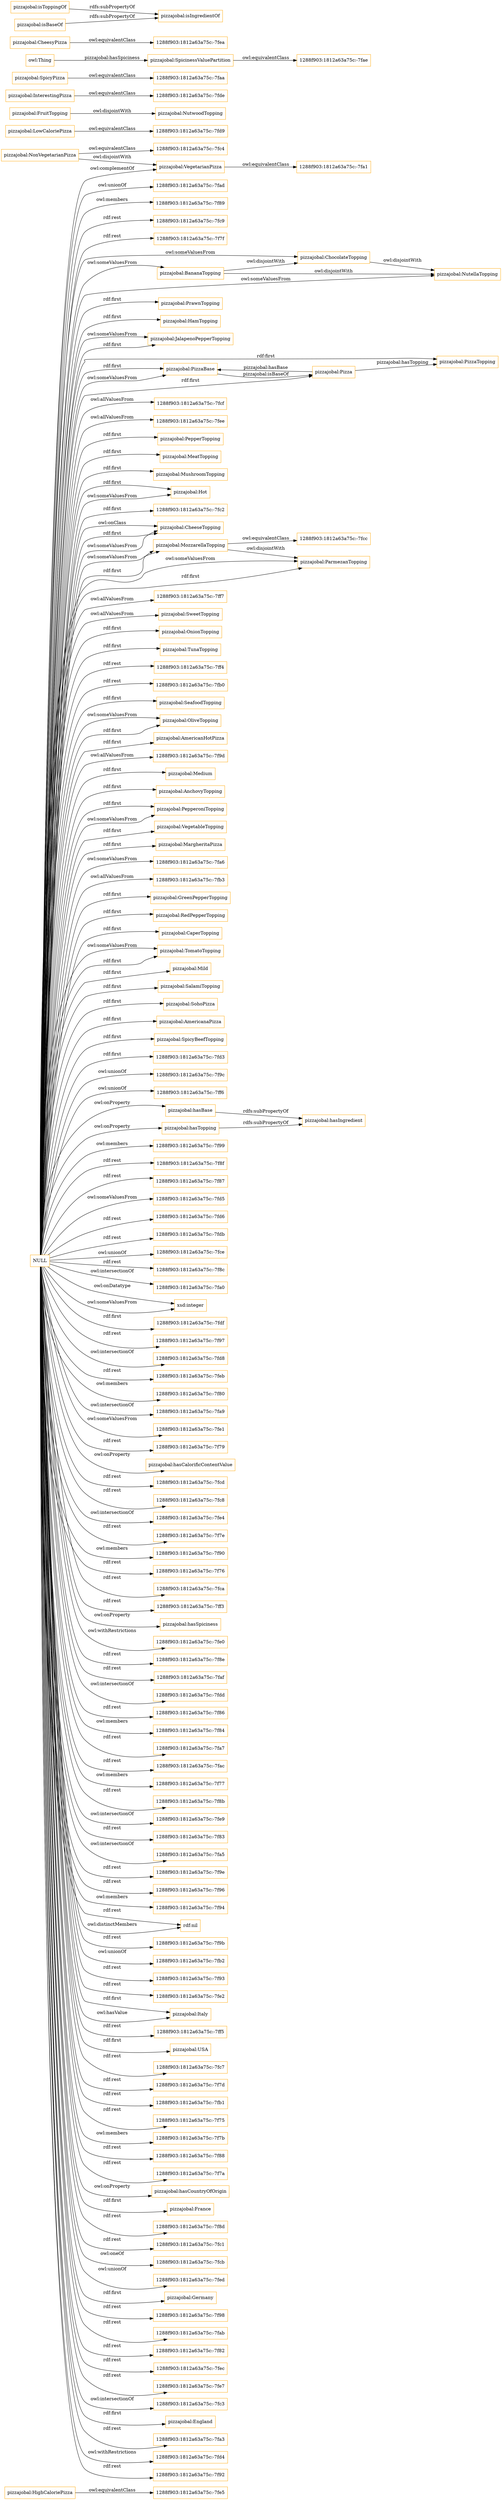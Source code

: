 digraph ar2dtool_diagram { 
rankdir=LR;
size="1501"
node [shape = rectangle, color="orange"]; "pizzajobal:HighCaloriePizza" "pizzajobal:ChocolateTopping" "pizzajobal:PrawnTopping" "pizzajobal:HamTopping" "pizzajobal:JalapenoPepperTopping" "pizzajobal:PizzaBase" "1288f903:1812a63a75c:-7fcf" "1288f903:1812a63a75c:-7fee" "1288f903:1812a63a75c:-7fd9" "pizzajobal:PepperTopping" "pizzajobal:Pizza" "pizzajobal:MeatTopping" "pizzajobal:MushroomTopping" "pizzajobal:LowCaloriePizza" "pizzajobal:FruitTopping" "pizzajobal:PizzaTopping" "pizzajobal:Hot" "1288f903:1812a63a75c:-7fc2" "1288f903:1812a63a75c:-7fe5" "pizzajobal:CheeseTopping" "pizzajobal:ParmezanTopping" "1288f903:1812a63a75c:-7ff7" "1288f903:1812a63a75c:-7fde" "pizzajobal:SweetTopping" "1288f903:1812a63a75c:-7faa" "pizzajobal:MozzarellaTopping" "pizzajobal:OnionTopping" "pizzajobal:SpicinessValuePartition" "pizzajobal:TunaTopping" "pizzajobal:CheesyPizza" "pizzajobal:VegetarianPizza" "pizzajobal:BananaTopping" "pizzajobal:SeafoodTopping" "pizzajobal:OliveTopping" "pizzajobal:AmericanHotPizza" "1288f903:1812a63a75c:-7f9d" "pizzajobal:Medium" "pizzajobal:AnchovyTopping" "1288f903:1812a63a75c:-7fcc" "pizzajobal:NutwoodTopping" "pizzajobal:NutellaTopping" "pizzajobal:PepperoniTopping" "1288f903:1812a63a75c:-7fa1" "pizzajobal:VegetableTopping" "pizzajobal:MargheritaPizza" "1288f903:1812a63a75c:-7fa6" "1288f903:1812a63a75c:-7fb3" "pizzajobal:GreenPepperTopping" "pizzajobal:RedPepperTopping" "pizzajobal:CaperTopping" "pizzajobal:SpicyPizza" "1288f903:1812a63a75c:-7fae" "pizzajobal:TomatoTopping" "pizzajobal:Mild" "pizzajobal:InterestingPizza" "1288f903:1812a63a75c:-7fea" "pizzajobal:SalamiTopping" "1288f903:1812a63a75c:-7fc4" "pizzajobal:NonVegetarianPizza" "pizzajobal:SohoPizza" "pizzajobal:AmericanaPizza" "pizzajobal:SpicyBeefTopping" ; /*classes style*/
	"NULL" -> "pizzajobal:PizzaBase" [ label = "rdf:first" ];
	"NULL" -> "1288f903:1812a63a75c:-7fd3" [ label = "rdf:first" ];
	"NULL" -> "1288f903:1812a63a75c:-7f9c" [ label = "owl:unionOf" ];
	"NULL" -> "1288f903:1812a63a75c:-7ff6" [ label = "owl:unionOf" ];
	"NULL" -> "pizzajobal:hasTopping" [ label = "owl:onProperty" ];
	"NULL" -> "1288f903:1812a63a75c:-7f99" [ label = "owl:members" ];
	"NULL" -> "1288f903:1812a63a75c:-7fcf" [ label = "owl:allValuesFrom" ];
	"NULL" -> "pizzajobal:hasBase" [ label = "owl:onProperty" ];
	"NULL" -> "1288f903:1812a63a75c:-7f8f" [ label = "rdf:rest" ];
	"NULL" -> "1288f903:1812a63a75c:-7f87" [ label = "rdf:rest" ];
	"NULL" -> "1288f903:1812a63a75c:-7fd5" [ label = "owl:someValuesFrom" ];
	"NULL" -> "pizzajobal:OnionTopping" [ label = "rdf:first" ];
	"NULL" -> "1288f903:1812a63a75c:-7fd6" [ label = "rdf:rest" ];
	"NULL" -> "1288f903:1812a63a75c:-7fdb" [ label = "rdf:rest" ];
	"NULL" -> "pizzajobal:AmericanaPizza" [ label = "rdf:first" ];
	"NULL" -> "1288f903:1812a63a75c:-7fce" [ label = "owl:unionOf" ];
	"NULL" -> "1288f903:1812a63a75c:-7f8c" [ label = "rdf:rest" ];
	"NULL" -> "pizzajobal:ParmezanTopping" [ label = "owl:someValuesFrom" ];
	"NULL" -> "1288f903:1812a63a75c:-7fa0" [ label = "owl:intersectionOf" ];
	"NULL" -> "xsd:integer" [ label = "owl:onDatatype" ];
	"NULL" -> "pizzajobal:PizzaBase" [ label = "owl:someValuesFrom" ];
	"NULL" -> "pizzajobal:TomatoTopping" [ label = "owl:someValuesFrom" ];
	"NULL" -> "1288f903:1812a63a75c:-7fdf" [ label = "rdf:first" ];
	"NULL" -> "pizzajobal:VegetarianPizza" [ label = "owl:complementOf" ];
	"NULL" -> "pizzajobal:AmericanHotPizza" [ label = "rdf:first" ];
	"NULL" -> "1288f903:1812a63a75c:-7f97" [ label = "rdf:rest" ];
	"NULL" -> "1288f903:1812a63a75c:-7fd8" [ label = "owl:intersectionOf" ];
	"NULL" -> "1288f903:1812a63a75c:-7feb" [ label = "rdf:rest" ];
	"NULL" -> "pizzajobal:OliveTopping" [ label = "owl:someValuesFrom" ];
	"NULL" -> "pizzajobal:BananaTopping" [ label = "owl:someValuesFrom" ];
	"NULL" -> "1288f903:1812a63a75c:-7f80" [ label = "owl:members" ];
	"NULL" -> "pizzajobal:PepperoniTopping" [ label = "rdf:first" ];
	"NULL" -> "pizzajobal:MeatTopping" [ label = "rdf:first" ];
	"NULL" -> "pizzajobal:MargheritaPizza" [ label = "rdf:first" ];
	"NULL" -> "1288f903:1812a63a75c:-7fa9" [ label = "owl:intersectionOf" ];
	"NULL" -> "pizzajobal:PrawnTopping" [ label = "rdf:first" ];
	"NULL" -> "1288f903:1812a63a75c:-7ff7" [ label = "owl:allValuesFrom" ];
	"NULL" -> "1288f903:1812a63a75c:-7fe1" [ label = "owl:someValuesFrom" ];
	"NULL" -> "1288f903:1812a63a75c:-7f79" [ label = "rdf:rest" ];
	"NULL" -> "pizzajobal:Hot" [ label = "rdf:first" ];
	"NULL" -> "pizzajobal:hasCalorificContentValue" [ label = "owl:onProperty" ];
	"NULL" -> "pizzajobal:JalapenoPepperTopping" [ label = "owl:someValuesFrom" ];
	"NULL" -> "1288f903:1812a63a75c:-7fcd" [ label = "rdf:rest" ];
	"NULL" -> "1288f903:1812a63a75c:-7fc8" [ label = "rdf:rest" ];
	"NULL" -> "1288f903:1812a63a75c:-7fe4" [ label = "owl:intersectionOf" ];
	"NULL" -> "1288f903:1812a63a75c:-7f7e" [ label = "rdf:rest" ];
	"NULL" -> "1288f903:1812a63a75c:-7f90" [ label = "owl:members" ];
	"NULL" -> "1288f903:1812a63a75c:-7f76" [ label = "rdf:rest" ];
	"NULL" -> "pizzajobal:Hot" [ label = "owl:someValuesFrom" ];
	"NULL" -> "1288f903:1812a63a75c:-7fca" [ label = "rdf:rest" ];
	"NULL" -> "pizzajobal:VegetableTopping" [ label = "rdf:first" ];
	"NULL" -> "1288f903:1812a63a75c:-7ff3" [ label = "rdf:rest" ];
	"NULL" -> "pizzajobal:hasSpiciness" [ label = "owl:onProperty" ];
	"NULL" -> "1288f903:1812a63a75c:-7fe0" [ label = "owl:withRestrictions" ];
	"NULL" -> "pizzajobal:Medium" [ label = "rdf:first" ];
	"NULL" -> "pizzajobal:PizzaTopping" [ label = "rdf:first" ];
	"NULL" -> "pizzajobal:SeafoodTopping" [ label = "rdf:first" ];
	"NULL" -> "pizzajobal:GreenPepperTopping" [ label = "rdf:first" ];
	"NULL" -> "pizzajobal:NutellaTopping" [ label = "owl:someValuesFrom" ];
	"NULL" -> "pizzajobal:CheeseTopping" [ label = "owl:onClass" ];
	"NULL" -> "1288f903:1812a63a75c:-7f8e" [ label = "rdf:rest" ];
	"NULL" -> "1288f903:1812a63a75c:-7faf" [ label = "rdf:rest" ];
	"NULL" -> "1288f903:1812a63a75c:-7fa6" [ label = "owl:someValuesFrom" ];
	"NULL" -> "1288f903:1812a63a75c:-7fdd" [ label = "owl:intersectionOf" ];
	"NULL" -> "1288f903:1812a63a75c:-7f86" [ label = "rdf:rest" ];
	"NULL" -> "pizzajobal:Pizza" [ label = "rdf:first" ];
	"NULL" -> "pizzajobal:CheeseTopping" [ label = "rdf:first" ];
	"NULL" -> "1288f903:1812a63a75c:-7f84" [ label = "owl:members" ];
	"NULL" -> "pizzajobal:TomatoTopping" [ label = "rdf:first" ];
	"NULL" -> "pizzajobal:RedPepperTopping" [ label = "rdf:first" ];
	"NULL" -> "1288f903:1812a63a75c:-7fa7" [ label = "rdf:rest" ];
	"NULL" -> "1288f903:1812a63a75c:-7fac" [ label = "rdf:rest" ];
	"NULL" -> "1288f903:1812a63a75c:-7f77" [ label = "owl:members" ];
	"NULL" -> "1288f903:1812a63a75c:-7f8b" [ label = "rdf:rest" ];
	"NULL" -> "pizzajobal:OliveTopping" [ label = "rdf:first" ];
	"NULL" -> "1288f903:1812a63a75c:-7fe9" [ label = "owl:intersectionOf" ];
	"NULL" -> "1288f903:1812a63a75c:-7f83" [ label = "rdf:rest" ];
	"NULL" -> "pizzajobal:CaperTopping" [ label = "rdf:first" ];
	"NULL" -> "pizzajobal:MushroomTopping" [ label = "rdf:first" ];
	"NULL" -> "1288f903:1812a63a75c:-7fa5" [ label = "owl:intersectionOf" ];
	"NULL" -> "pizzajobal:TunaTopping" [ label = "rdf:first" ];
	"NULL" -> "1288f903:1812a63a75c:-7f9d" [ label = "owl:allValuesFrom" ];
	"NULL" -> "1288f903:1812a63a75c:-7f9e" [ label = "rdf:rest" ];
	"NULL" -> "1288f903:1812a63a75c:-7f96" [ label = "rdf:rest" ];
	"NULL" -> "pizzajobal:SohoPizza" [ label = "rdf:first" ];
	"NULL" -> "pizzajobal:CheeseTopping" [ label = "owl:someValuesFrom" ];
	"NULL" -> "1288f903:1812a63a75c:-7f94" [ label = "owl:members" ];
	"NULL" -> "pizzajobal:ChocolateTopping" [ label = "owl:someValuesFrom" ];
	"NULL" -> "rdf:nil" [ label = "rdf:rest" ];
	"NULL" -> "pizzajobal:PepperTopping" [ label = "rdf:first" ];
	"NULL" -> "1288f903:1812a63a75c:-7f9b" [ label = "rdf:rest" ];
	"NULL" -> "1288f903:1812a63a75c:-7fb2" [ label = "owl:unionOf" ];
	"NULL" -> "1288f903:1812a63a75c:-7f93" [ label = "rdf:rest" ];
	"NULL" -> "1288f903:1812a63a75c:-7fe2" [ label = "rdf:rest" ];
	"NULL" -> "pizzajobal:Italy" [ label = "rdf:first" ];
	"NULL" -> "1288f903:1812a63a75c:-7ff5" [ label = "rdf:rest" ];
	"NULL" -> "pizzajobal:MozzarellaTopping" [ label = "owl:someValuesFrom" ];
	"NULL" -> "pizzajobal:USA" [ label = "rdf:first" ];
	"NULL" -> "1288f903:1812a63a75c:-7fc7" [ label = "rdf:rest" ];
	"NULL" -> "1288f903:1812a63a75c:-7f7d" [ label = "rdf:rest" ];
	"NULL" -> "1288f903:1812a63a75c:-7fb1" [ label = "rdf:rest" ];
	"NULL" -> "1288f903:1812a63a75c:-7f75" [ label = "rdf:rest" ];
	"NULL" -> "1288f903:1812a63a75c:-7f7b" [ label = "owl:members" ];
	"NULL" -> "1288f903:1812a63a75c:-7f88" [ label = "rdf:rest" ];
	"NULL" -> "1288f903:1812a63a75c:-7f7a" [ label = "rdf:rest" ];
	"NULL" -> "pizzajobal:hasCountryOfOrigin" [ label = "owl:onProperty" ];
	"NULL" -> "pizzajobal:France" [ label = "rdf:first" ];
	"NULL" -> "pizzajobal:ParmezanTopping" [ label = "rdf:first" ];
	"NULL" -> "1288f903:1812a63a75c:-7f8d" [ label = "rdf:rest" ];
	"NULL" -> "1288f903:1812a63a75c:-7fb3" [ label = "owl:allValuesFrom" ];
	"NULL" -> "1288f903:1812a63a75c:-7fc1" [ label = "rdf:rest" ];
	"NULL" -> "1288f903:1812a63a75c:-7fc2" [ label = "rdf:first" ];
	"NULL" -> "1288f903:1812a63a75c:-7fcb" [ label = "owl:oneOf" ];
	"NULL" -> "pizzajobal:PepperoniTopping" [ label = "owl:someValuesFrom" ];
	"NULL" -> "1288f903:1812a63a75c:-7fed" [ label = "owl:unionOf" ];
	"NULL" -> "1288f903:1812a63a75c:-7fee" [ label = "owl:allValuesFrom" ];
	"NULL" -> "rdf:nil" [ label = "owl:distinctMembers" ];
	"NULL" -> "pizzajobal:Germany" [ label = "rdf:first" ];
	"NULL" -> "1288f903:1812a63a75c:-7f98" [ label = "rdf:rest" ];
	"NULL" -> "1288f903:1812a63a75c:-7fab" [ label = "rdf:rest" ];
	"NULL" -> "pizzajobal:Italy" [ label = "owl:hasValue" ];
	"NULL" -> "1288f903:1812a63a75c:-7f82" [ label = "rdf:rest" ];
	"NULL" -> "1288f903:1812a63a75c:-7fec" [ label = "rdf:rest" ];
	"NULL" -> "1288f903:1812a63a75c:-7fe7" [ label = "rdf:rest" ];
	"NULL" -> "pizzajobal:AnchovyTopping" [ label = "rdf:first" ];
	"NULL" -> "1288f903:1812a63a75c:-7fc3" [ label = "owl:intersectionOf" ];
	"NULL" -> "pizzajobal:England" [ label = "rdf:first" ];
	"NULL" -> "pizzajobal:SweetTopping" [ label = "owl:allValuesFrom" ];
	"NULL" -> "1288f903:1812a63a75c:-7fa3" [ label = "rdf:rest" ];
	"NULL" -> "xsd:integer" [ label = "owl:someValuesFrom" ];
	"NULL" -> "pizzajobal:MozzarellaTopping" [ label = "rdf:first" ];
	"NULL" -> "pizzajobal:SpicyBeefTopping" [ label = "rdf:first" ];
	"NULL" -> "1288f903:1812a63a75c:-7fd4" [ label = "owl:withRestrictions" ];
	"NULL" -> "1288f903:1812a63a75c:-7f92" [ label = "rdf:rest" ];
	"NULL" -> "pizzajobal:JalapenoPepperTopping" [ label = "rdf:first" ];
	"NULL" -> "1288f903:1812a63a75c:-7fad" [ label = "owl:unionOf" ];
	"NULL" -> "1288f903:1812a63a75c:-7f89" [ label = "owl:members" ];
	"NULL" -> "1288f903:1812a63a75c:-7fc9" [ label = "rdf:rest" ];
	"NULL" -> "1288f903:1812a63a75c:-7f7f" [ label = "rdf:rest" ];
	"NULL" -> "1288f903:1812a63a75c:-7ff4" [ label = "rdf:rest" ];
	"NULL" -> "pizzajobal:SalamiTopping" [ label = "rdf:first" ];
	"NULL" -> "pizzajobal:Mild" [ label = "rdf:first" ];
	"NULL" -> "pizzajobal:HamTopping" [ label = "rdf:first" ];
	"NULL" -> "1288f903:1812a63a75c:-7fb0" [ label = "rdf:rest" ];
	"pizzajobal:hasTopping" -> "pizzajobal:hasIngredient" [ label = "rdfs:subPropertyOf" ];
	"pizzajobal:HighCaloriePizza" -> "1288f903:1812a63a75c:-7fe5" [ label = "owl:equivalentClass" ];
	"pizzajobal:hasBase" -> "pizzajobal:hasIngredient" [ label = "rdfs:subPropertyOf" ];
	"pizzajobal:isToppingOf" -> "pizzajobal:isIngredientOf" [ label = "rdfs:subPropertyOf" ];
	"pizzajobal:BananaTopping" -> "pizzajobal:NutellaTopping" [ label = "owl:disjointWith" ];
	"pizzajobal:BananaTopping" -> "pizzajobal:ChocolateTopping" [ label = "owl:disjointWith" ];
	"pizzajobal:MozzarellaTopping" -> "pizzajobal:ParmezanTopping" [ label = "owl:disjointWith" ];
	"pizzajobal:MozzarellaTopping" -> "1288f903:1812a63a75c:-7fcc" [ label = "owl:equivalentClass" ];
	"pizzajobal:NonVegetarianPizza" -> "pizzajobal:VegetarianPizza" [ label = "owl:disjointWith" ];
	"pizzajobal:NonVegetarianPizza" -> "1288f903:1812a63a75c:-7fc4" [ label = "owl:equivalentClass" ];
	"pizzajobal:SpicinessValuePartition" -> "1288f903:1812a63a75c:-7fae" [ label = "owl:equivalentClass" ];
	"pizzajobal:isBaseOf" -> "pizzajobal:isIngredientOf" [ label = "rdfs:subPropertyOf" ];
	"pizzajobal:VegetarianPizza" -> "1288f903:1812a63a75c:-7fa1" [ label = "owl:equivalentClass" ];
	"pizzajobal:ChocolateTopping" -> "pizzajobal:NutellaTopping" [ label = "owl:disjointWith" ];
	"pizzajobal:InterestingPizza" -> "1288f903:1812a63a75c:-7fde" [ label = "owl:equivalentClass" ];
	"pizzajobal:LowCaloriePizza" -> "1288f903:1812a63a75c:-7fd9" [ label = "owl:equivalentClass" ];
	"pizzajobal:SpicyPizza" -> "1288f903:1812a63a75c:-7faa" [ label = "owl:equivalentClass" ];
	"pizzajobal:FruitTopping" -> "pizzajobal:NutwoodTopping" [ label = "owl:disjointWith" ];
	"pizzajobal:CheesyPizza" -> "1288f903:1812a63a75c:-7fea" [ label = "owl:equivalentClass" ];
	"owl:Thing" -> "pizzajobal:SpicinessValuePartition" [ label = "pizzajobal:hasSpiciness" ];
	"pizzajobal:PizzaBase" -> "pizzajobal:Pizza" [ label = "pizzajobal:isBaseOf" ];
	"pizzajobal:Pizza" -> "pizzajobal:PizzaTopping" [ label = "pizzajobal:hasTopping" ];
	"pizzajobal:Pizza" -> "pizzajobal:PizzaBase" [ label = "pizzajobal:hasBase" ];

}
